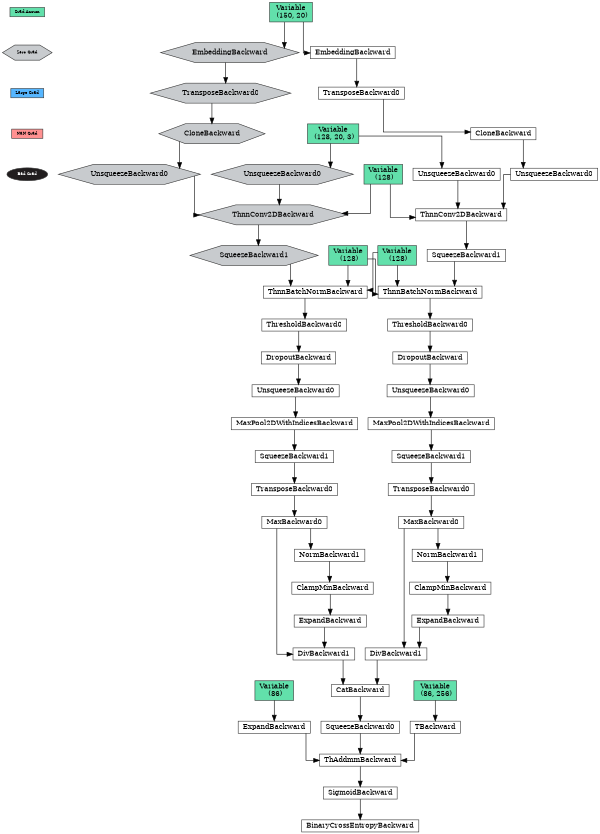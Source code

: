 digraph cluster_legend {
	graph [size="4,8" splines=ortho]
	node [align=center color="#333333" fontsize=7 height=0.2 shape=box style=filled]
	accum [label="Grad Accum" fillcolor="#62E0AB" shape=box]
	zero [label="Zero Grad" fillcolor="#C8CBCE" shape=hexagon]
	expl [label="Large Grad" fillcolor="#56B6FF" shape=box]
	nan [label="NaN Grad" fillcolor="#FF9191" shape=box]
	bad [label="Bad Grad" fillcolor="#211D1E" fontcolor=white shape=ellipse]
	accum -> zero [style=invis]
	zero -> expl [style=invis]
	expl -> nan [style=invis]
	nan -> bad [style=invis]
	{
		graph [size="12,12"]
		node [align=left color="#333333" fontsize=12 height=0.2 ranksep=0.1 shape=box style=filled]
		139859195295000 [label=BinaryCrossEntropyBackward fillcolor=white shape=box]
		139859195295056 -> 139859195295000
		139859195295056 [label=SigmoidBackward fillcolor=white shape=box]
		139859195294776 -> 139859195295056
		139859195294776 [label=ThAddmmBackward fillcolor=white shape=box]
		139859195294832 -> 139859195294776
		139859195294888 -> 139859195294776
		139859195294608 -> 139859195294776
		139859195294608 [label=TBackward fillcolor=white shape=box]
		139859208321424 -> 139859195294608
		139859208321424 [label="Variable
 (86, 256)" fillcolor="#62E0AB"]
		139859195294888 [label=SqueezeBackward0 fillcolor=white shape=box]
		139859195294720 -> 139859195294888
		139859195294720 [label=CatBackward fillcolor=white shape=box]
		139859195294440 -> 139859195294720
		139859195294496 -> 139859195294720
		139859195294496 [label=DivBackward1 fillcolor=white shape=box]
		139859195294552 -> 139859195294496
		139859195294328 -> 139859195294496
		139859195294328 [label=ExpandBackward fillcolor=white shape=box]
		139859195294160 -> 139859195294328
		139859195294160 [label=ClampMinBackward fillcolor=white shape=box]
		139859195294384 -> 139859195294160
		139859195294384 [label=NormBackward1 fillcolor=white shape=box]
		139859195294552 -> 139859195294384
		139859195294552 [label=MaxBackward0 fillcolor=white shape=box]
		139859195294216 -> 139859195294552
		139859195294216 [label=TransposeBackward0 fillcolor=white shape=box]
		139859195294272 -> 139859195294216
		139859195294272 [label=SqueezeBackward1 fillcolor=white shape=box]
		139859195293992 -> 139859195294272
		139859195293992 [label=MaxPool2DWithIndicesBackward fillcolor=white shape=box]
		139859195294048 -> 139859195293992
		139859195294048 [label=UnsqueezeBackward0 fillcolor=white shape=box]
		139859208652336 -> 139859195294048
		139859208652336 [label=DropoutBackward fillcolor=white shape=box]
		139859195294104 -> 139859208652336
		139859195294104 [label=ThresholdBackward0 fillcolor=white shape=box]
		139859195293824 -> 139859195294104
		139859195293824 [label=ThnnBatchNormBackward fillcolor=white shape=box]
		139859195293880 -> 139859195293824
		139859208321712 -> 139859195293824
		139859208320632 -> 139859195293824
		139859208320632 [label="Variable
 (128)" fillcolor="#62E0AB"]
		139859208321712 [label="Variable
 (128)" fillcolor="#62E0AB"]
		139859195293880 [label=SqueezeBackward1 fillcolor=white shape=box]
		139859195211672 -> 139859195293880
		139859195211672 [label=ThnnConv2DBackward fillcolor=white shape=box]
		139859195211728 -> 139859195211672
		139859195211560 -> 139859195211672
		139859208319336 -> 139859195211672
		139859208319336 [label="Variable
 (128)" fillcolor="#62E0AB"]
		139859195211560 [label=UnsqueezeBackward0 fillcolor=white shape=box]
		139859208319552 -> 139859195211560
		139859208319552 [label="Variable
 (128, 20, 3)" fillcolor="#62E0AB"]
		139859195211728 [label=UnsqueezeBackward0 fillcolor=white shape=box]
		139859195211280 -> 139859195211728
		139859195211280 [label=CloneBackward fillcolor=white shape=box]
		139859195211504 -> 139859195211280
		139859195211504 [label=TransposeBackward0 fillcolor=white shape=box]
		139859195211336 -> 139859195211504
		139859195211336 [label=EmbeddingBackward fillcolor=white shape=box]
		139859208320560 -> 139859195211336
		139859208320560 [label="Variable
 (150, 20)" fillcolor="#62E0AB"]
		139859195294440 [label=DivBackward1 fillcolor=white shape=box]
		139859195211168 -> 139859195294440
		139859195211056 -> 139859195294440
		139859195211056 [label=ExpandBackward fillcolor=white shape=box]
		139859195211224 -> 139859195211056
		139859195211224 [label=ClampMinBackward fillcolor=white shape=box]
		139859195210888 -> 139859195211224
		139859195210888 [label=NormBackward1 fillcolor=white shape=box]
		139859195211168 -> 139859195210888
		139859195211168 [label=MaxBackward0 fillcolor=white shape=box]
		139859195211112 -> 139859195211168
		139859195211112 [label=TransposeBackward0 fillcolor=white shape=box]
		139859195210944 -> 139859195211112
		139859195210944 [label=SqueezeBackward1 fillcolor=white shape=box]
		139859195211000 -> 139859195210944
		139859195211000 [label=MaxPool2DWithIndicesBackward fillcolor=white shape=box]
		139859195210776 -> 139859195211000
		139859195210776 [label=UnsqueezeBackward0 fillcolor=white shape=box]
		139859208651832 -> 139859195210776
		139859208651832 [label=DropoutBackward fillcolor=white shape=box]
		139859195210608 -> 139859208651832
		139859195210608 [label=ThresholdBackward0 fillcolor=white shape=box]
		139859195210832 -> 139859195210608
		139859195210832 [label=ThnnBatchNormBackward fillcolor=white shape=box]
		139859195208984 -> 139859195210832
		139859208321712 -> 139859195210832
		139859208320632 -> 139859195210832
		139859195208984 [label=SqueezeBackward1 fillcolor="#C8CBCE" shape=hexagon]
		139859195211392 -> 139859195208984
		139859195211392 [label=ThnnConv2DBackward fillcolor="#C8CBCE" shape=hexagon]
		139859195210664 -> 139859195211392
		139859195211616 -> 139859195211392
		139859208319336 -> 139859195211392
		139859195211616 [label=UnsqueezeBackward0 fillcolor="#C8CBCE" shape=hexagon]
		139859208319552 -> 139859195211616
		139859195210664 [label=UnsqueezeBackward0 fillcolor="#C8CBCE" shape=hexagon]
		139859195211448 -> 139859195210664
		139859195211448 [label=CloneBackward fillcolor="#C8CBCE" shape=hexagon]
		139859195208704 -> 139859195211448
		139859195208704 [label=TransposeBackward0 fillcolor="#C8CBCE" shape=hexagon]
		139859195208760 -> 139859195208704
		139859195208760 [label=EmbeddingBackward fillcolor="#C8CBCE" shape=hexagon]
		139859208320560 -> 139859195208760
		139859195294832 [label=ExpandBackward fillcolor=white shape=box]
		139859208322072 -> 139859195294832
		139859208322072 [label="Variable
 (86)" fillcolor="#62E0AB"]
	}
}
